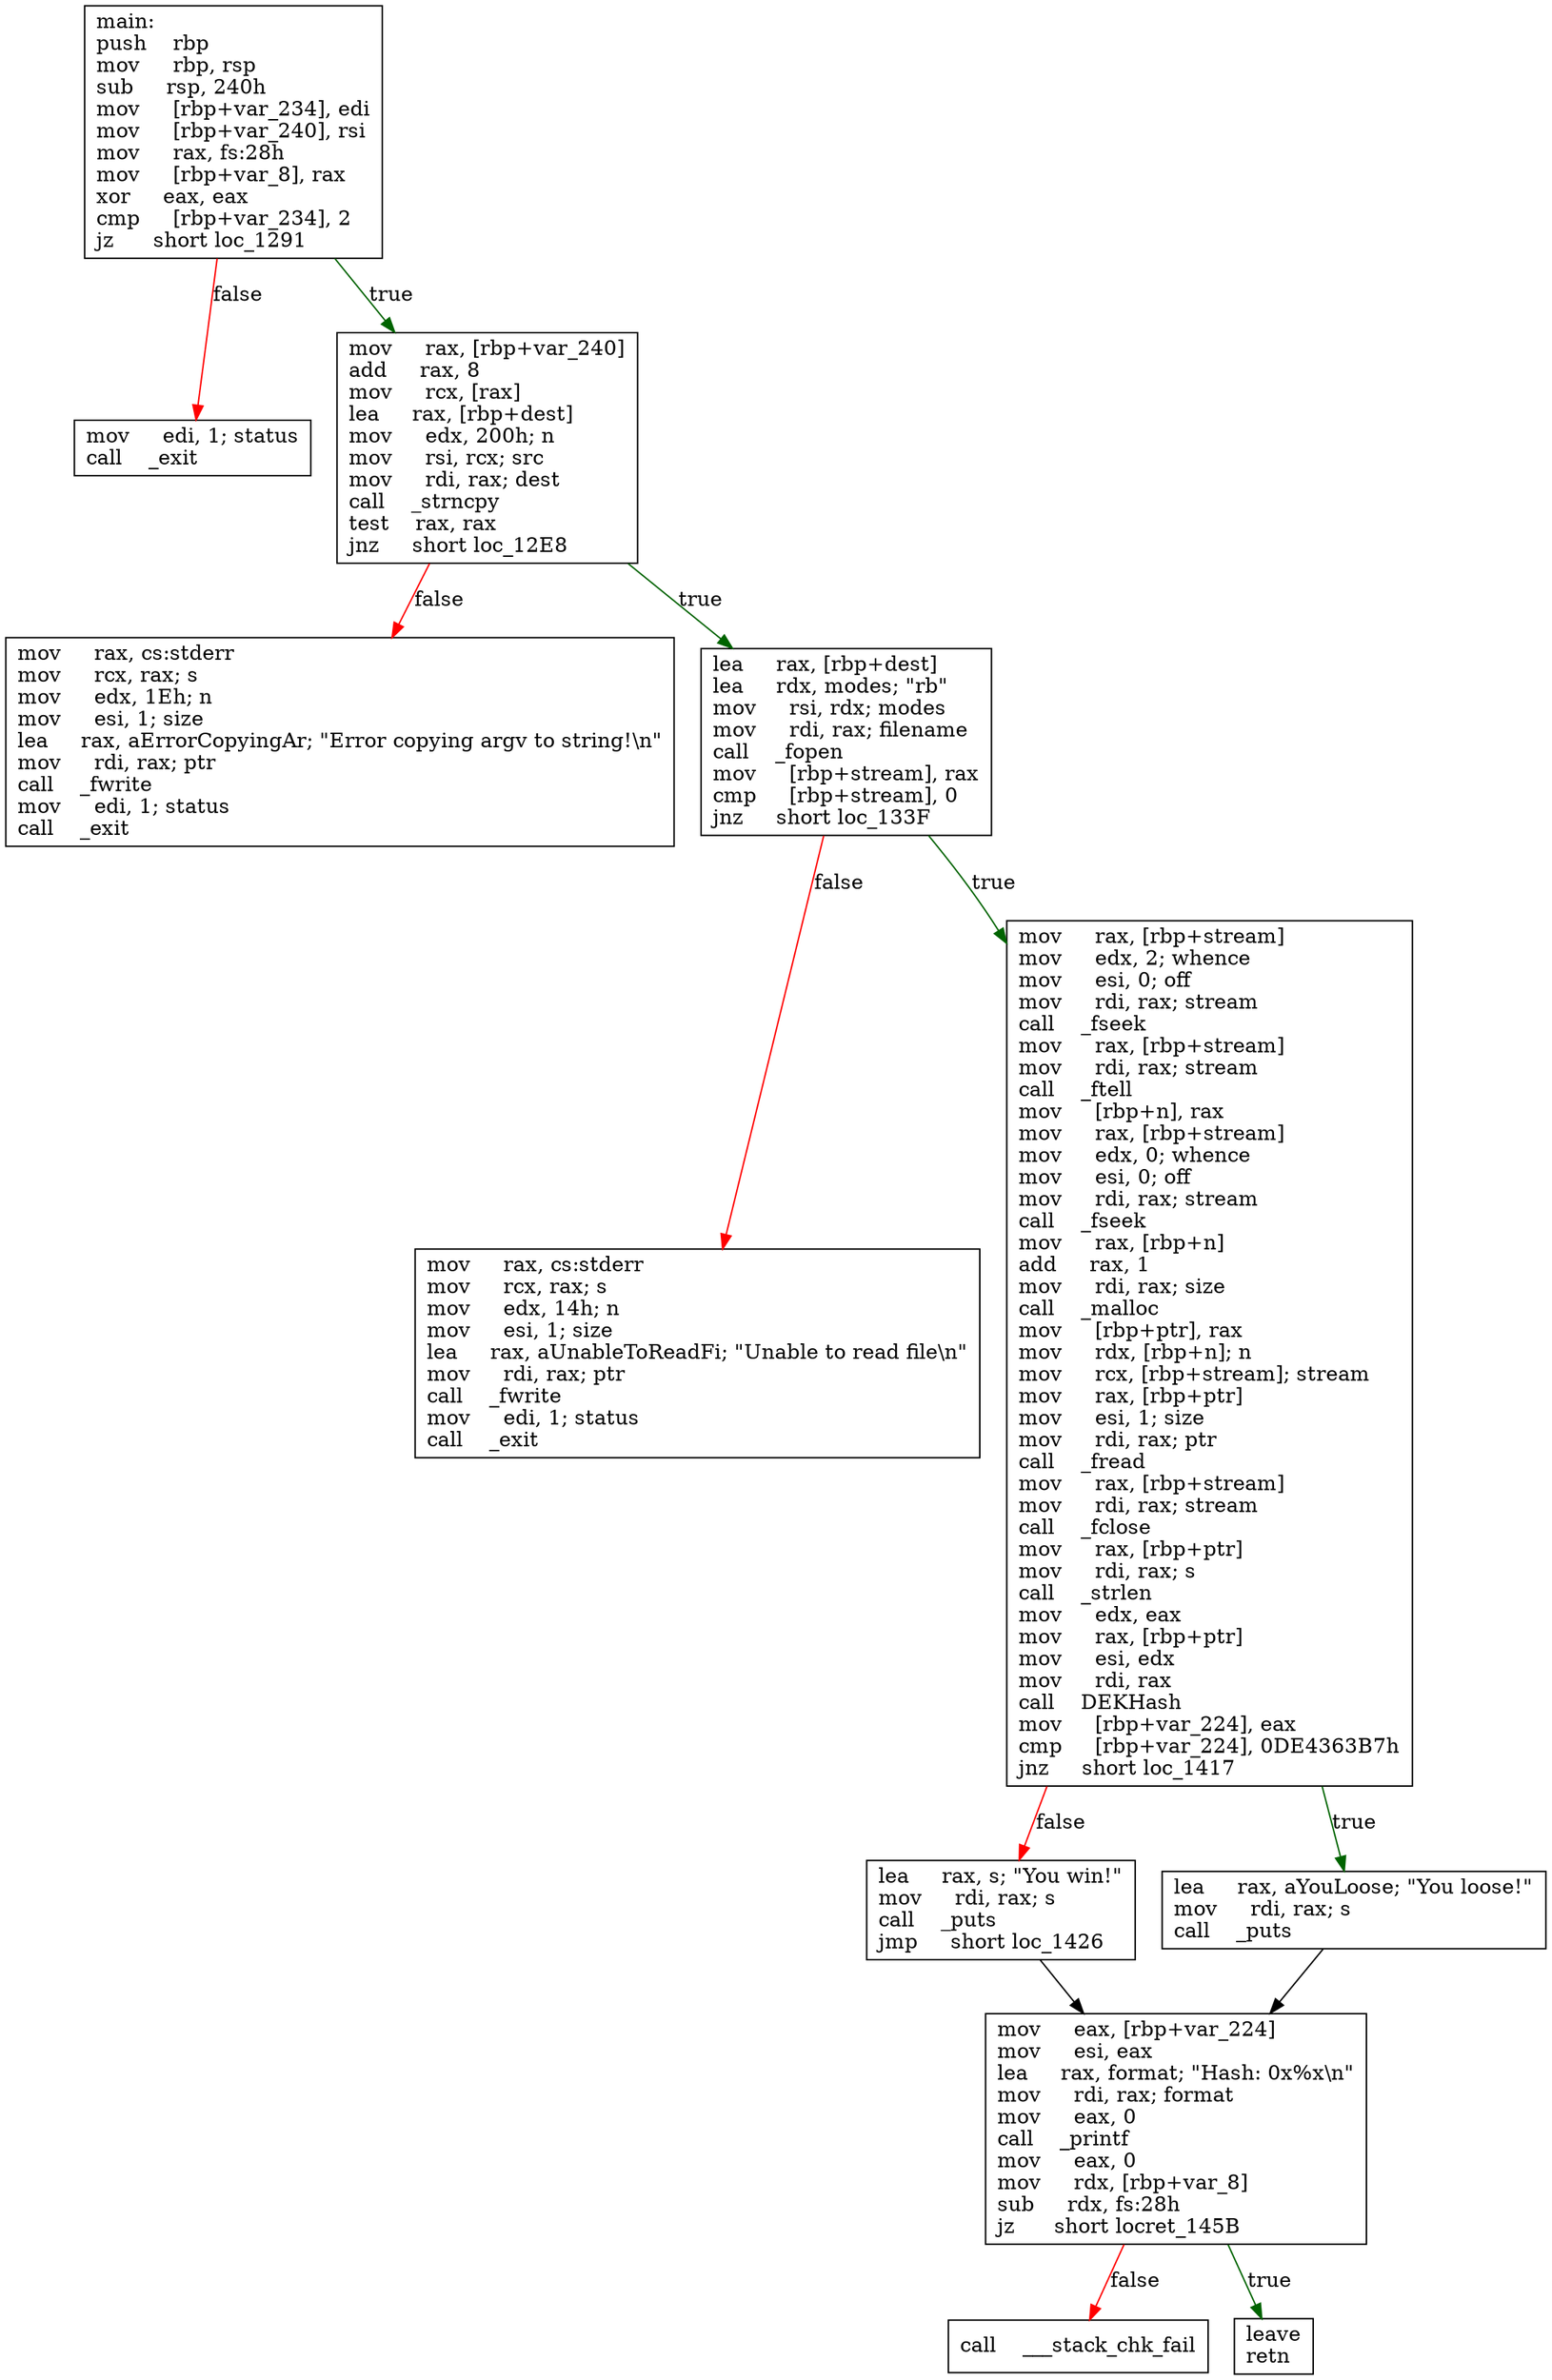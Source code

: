 digraph "main" {
	graph [
	];
	node [
		shape = "box"
	];
	edge [
	];
	"0" [
		label = "main:\lpush    rbp\lmov     rbp, rsp\lsub     rsp, 240h\lmov     [rbp+var_234], edi\lmov     [rbp+var_240], rsi\lmov     rax, fs:28h\lmov     [rbp+var_8], rax\lxor     eax, eax\lcmp     [rbp+var_234], 2\ljz      short loc_1291\l"
	];
	"1" [
		label = "mov     edi, 1; status\lcall    _exit\l"
	];
	"2" [
		label = "mov     rax, [rbp+var_240]\ladd     rax, 8\lmov     rcx, [rax]\llea     rax, [rbp+dest]\lmov     edx, 200h; n\lmov     rsi, rcx; src\lmov     rdi, rax; dest\lcall    _strncpy\ltest    rax, rax\ljnz     short loc_12E8\l"
	];
	"3" [
		label = "mov     rax, cs:stderr\lmov     rcx, rax; s\lmov     edx, 1Eh; n\lmov     esi, 1; size\llea     rax, aErrorCopyingAr; \"Error copying argv to string!\\n\"\lmov     rdi, rax; ptr\lcall    _fwrite\lmov     edi, 1; status\lcall    _exit\l"
	];
	"4" [
		label = "lea     rax, [rbp+dest]\llea     rdx, modes; \"rb\"\lmov     rsi, rdx; modes\lmov     rdi, rax; filename\lcall    _fopen\lmov     [rbp+stream], rax\lcmp     [rbp+stream], 0\ljnz     short loc_133F\l"
	];
	"5" [
		label = "mov     rax, cs:stderr\lmov     rcx, rax; s\lmov     edx, 14h; n\lmov     esi, 1; size\llea     rax, aUnableToReadFi; \"Unable to read file\\n\"\lmov     rdi, rax; ptr\lcall    _fwrite\lmov     edi, 1; status\lcall    _exit\l"
	];
	"6" [
		label = "mov     rax, [rbp+stream]\lmov     edx, 2; whence\lmov     esi, 0; off\lmov     rdi, rax; stream\lcall    _fseek\lmov     rax, [rbp+stream]\lmov     rdi, rax; stream\lcall    _ftell\lmov     [rbp+n], rax\lmov     rax, [rbp+stream]\lmov     edx, 0; whence\lmov     esi, 0; off\lmov     rdi, rax; stream\lcall    _fseek\lmov     rax, [rbp+n]\ladd     rax, 1\lmov     rdi, rax; size\lcall    _malloc\lmov     [rbp+ptr], rax\lmov     rdx, [rbp+n]; n\lmov     rcx, [rbp+stream]; stream\lmov     rax, [rbp+ptr]\lmov     esi, 1; size\lmov     rdi, rax; ptr\lcall    _fread\lmov     rax, [rbp+stream]\lmov     rdi, rax; stream\lcall    _fclose\lmov     rax, [rbp+ptr]\lmov     rdi, rax; s\lcall    _strlen\lmov     edx, eax\lmov     rax, [rbp+ptr]\lmov     esi, edx\lmov     rdi, rax\lcall    DEKHash\lmov     [rbp+var_224], eax\lcmp     [rbp+var_224], 0DE4363B7h\ljnz     short loc_1417\l"
	];
	"7" [
		label = "lea     rax, s; \"You win!\"\lmov     rdi, rax; s\lcall    _puts\ljmp     short loc_1426\l"
	];
	"8" [
		label = "lea     rax, aYouLoose; \"You loose!\"\lmov     rdi, rax; s\lcall    _puts\l"
	];
	"9" [
		label = "mov     eax, [rbp+var_224]\lmov     esi, eax\llea     rax, format; \"Hash: 0x%x\\n\"\lmov     rdi, rax; format\lmov     eax, 0\lcall    _printf\lmov     eax, 0\lmov     rdx, [rbp+var_8]\lsub     rdx, fs:28h\ljz      short locret_145B\l"
	];
	"10" [
		label = "call    ___stack_chk_fail\l"
	];
	"11" [
		label = "leave\lretn\l"
	];
// node 0
	"0" -> "1" [ label = "false", color = red ];
	"0" -> "2" [ label = "true", color = darkgreen ];
// node 1
// node 2
	"2" -> "3" [ label = "false", color = red ];
	"2" -> "4" [ label = "true", color = darkgreen ];
// node 3
// node 4
	"4" -> "5" [ label = "false", color = red ];
	"4" -> "6" [ label = "true", color = darkgreen ];
// node 5
// node 6
	"6" -> "7" [ label = "false", color = red ];
	"6" -> "8" [ label = "true", color = darkgreen ];
// node 7
	"7" -> "9" [ ];
// node 8
	"8" -> "9" [ ];
// node 9
	"9" -> "10" [ label = "false", color = red ];
	"9" -> "11" [ label = "true", color = darkgreen ];
// node 10
// node 11
}
